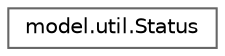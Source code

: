 digraph "Graphical Class Hierarchy"
{
 // LATEX_PDF_SIZE
  bgcolor="transparent";
  edge [fontname=Helvetica,fontsize=10,labelfontname=Helvetica,labelfontsize=10];
  node [fontname=Helvetica,fontsize=10,shape=box,height=0.2,width=0.4];
  rankdir="LR";
  Node0 [id="Node000000",label="model.util.Status",height=0.2,width=0.4,color="grey40", fillcolor="white", style="filled",URL="$enummodel_1_1util_1_1Status.html",tooltip="This enum represents the different status effects that can be applied to Pokémon during battles."];
}
